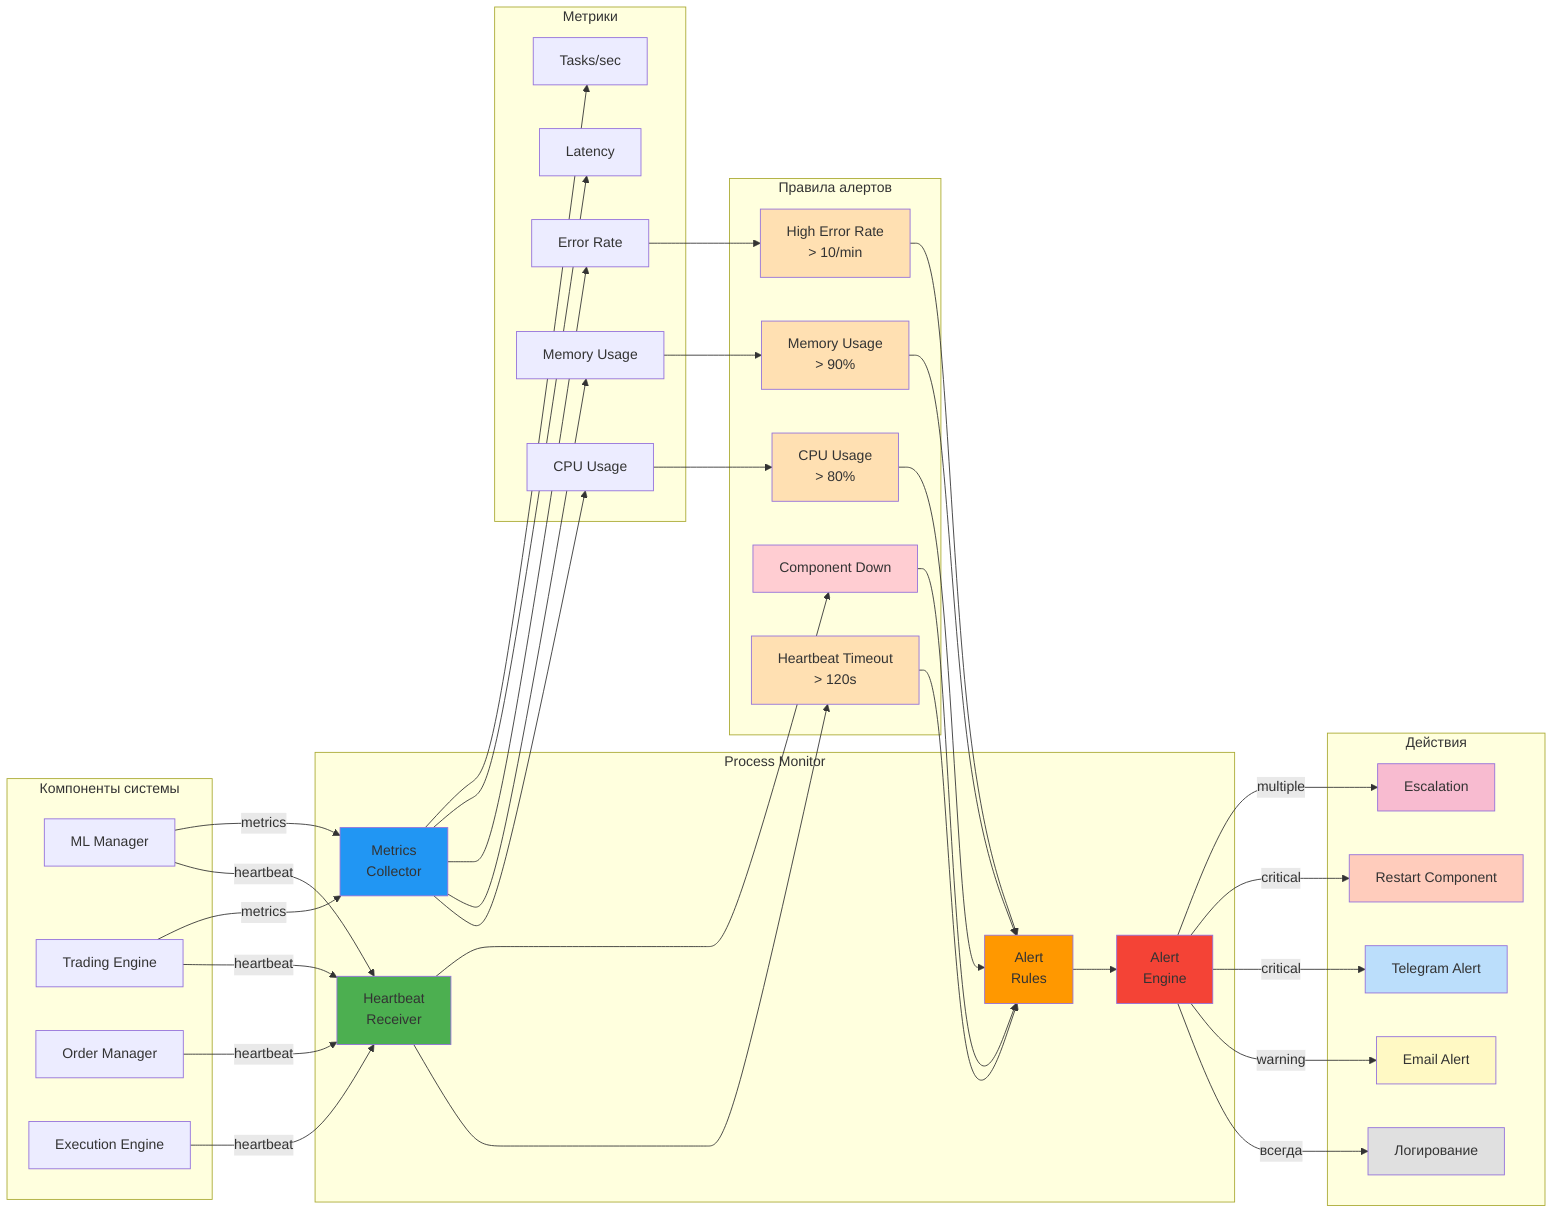 flowchart LR
    subgraph "Компоненты системы"
        MLM[ML Manager]
        TE[Trading Engine]
        OM[Order Manager]
        EE[Execution Engine]
    end

    subgraph "Process Monitor"
        HB[Heartbeat<br/>Receiver]
        MC[Metrics<br/>Collector]
        AR[Alert<br/>Rules]
        AE[Alert<br/>Engine]
    end

    subgraph "Метрики"
        CPU[CPU Usage]
        MEM[Memory Usage]
        ERR[Error Rate]
        LAT[Latency]
        TPS[Tasks/sec]
    end

    subgraph "Правила алертов"
        R1[Heartbeat Timeout<br/>> 120s]
        R2[High Error Rate<br/>> 10/min]
        R3[Memory Usage<br/>> 90%]
        R4[CPU Usage<br/>> 80%]
        R5[Component Down]
    end

    subgraph "Действия"
        LOG[Логирование]
        EMAIL[Email Alert]
        TG[Telegram Alert]
        REST[Restart Component]
        ESC[Escalation]
    end

    %% Heartbeat поток
    MLM -->|heartbeat| HB
    TE -->|heartbeat| HB
    OM -->|heartbeat| HB
    EE -->|heartbeat| HB

    %% Сбор метрик
    MLM -->|metrics| MC
    TE -->|metrics| MC
    MC --> CPU
    MC --> MEM
    MC --> ERR
    MC --> LAT
    MC --> TPS

    %% Проверка правил
    HB --> R1
    ERR --> R2
    MEM --> R3
    CPU --> R4
    HB --> R5

    %% Правила к движку алертов
    R1 --> AR
    R2 --> AR
    R3 --> AR
    R4 --> AR
    R5 --> AR

    AR --> AE

    %% Действия по алертам
    AE -->|всегда| LOG
    AE -->|warning| EMAIL
    AE -->|critical| TG
    AE -->|critical| REST
    AE -->|multiple| ESC

    %% Стили
    style HB fill:#4CAF50
    style MC fill:#2196F3
    style AR fill:#FF9800
    style AE fill:#F44336

    style R1 fill:#FFE0B2
    style R2 fill:#FFE0B2
    style R3 fill:#FFE0B2
    style R4 fill:#FFE0B2
    style R5 fill:#FFCDD2

    style LOG fill:#E0E0E0
    style EMAIL fill:#FFF9C4
    style TG fill:#BBDEFB
    style REST fill:#FFCCBC
    style ESC fill:#F8BBD0